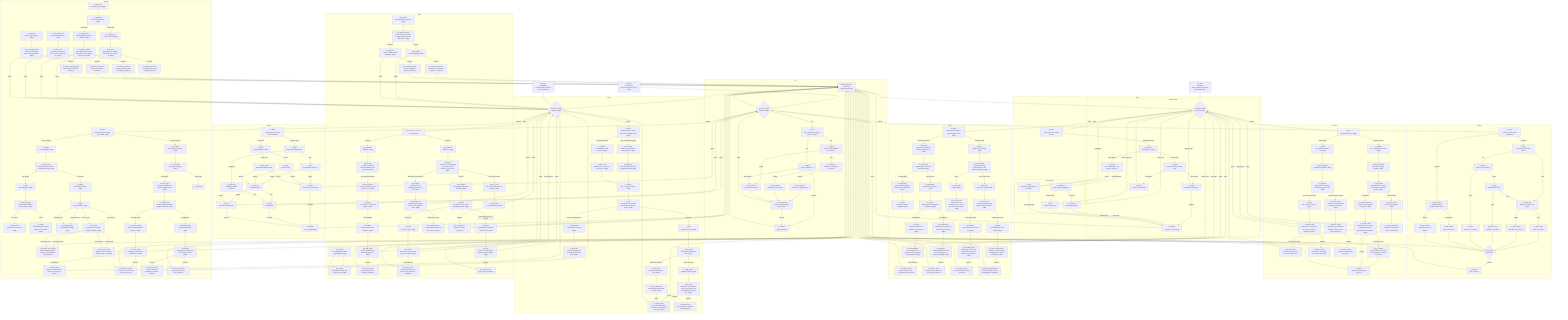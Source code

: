 flowchart TD
    %% GLOBAL NODES
    global_usePower["global_usePower:<br/>usePower<br/>(Entity grants power)"]

    %% TOURIST CENTER
    TC_start["TC_start:<br/>touristCenter<br/>Ah, fresh souls ripe for the taking."] --> TC_choice_target
    TC_choice_target{"TC_choice_target:<br/>Choose a target"} -->|Lisa| L_greet
    TC_choice_target -->|Zachary| Z_greet
    TC_choice_target -->|Andrew| A_greet
    global_usePower --> TC_choice_target

    %% Lisa
    subgraph LisaBranch["Lisa"]
        direction LR
        L_greet["L_greet:<br/>Lisa: &quot;Oh, hello! Could you take our picture?&quot;"] -->|Yes| L_snap_pic
        L_greet -->|No| L_decline

        L_snap_pic["L_snap_pic:<br/>*snap* &quot;Thanks! What's your name?&quot;"] -->|Truth| L_name_truth
        L_snap_pic -->|Evade| L_name_evade

        L_name_truth["L_name_truth:<br/>&quot;Nathan? Nice! Are you from here?&quot;"] -->|Specific| L_local_specific
        L_name_truth -->|Hedge| L_local_hedge
        L_local_specific["L_local_specific:<br/>You name a neighborhood."] --> L_zach_interrupt
        L_local_hedge["L_local_hedge:<br/>&quot;Spoken like a true local!&quot;"] --> L_zach_interrupt

        L_name_evade["L_name_evade:<br/>Lisa introduces herself."] --> L_zach_interrupt

        L_decline["L_decline:<br/>&quot;Sorry to bother you.&quot;"] -->|"Chat anyway"| L_name_evade
        L_decline -->|Sacrifice| L_sacrifice

        L_zach_interrupt["L_zach_interrupt:<br/>Zach: &quot;Enough chatting with our food.&quot;"] -->|Sacrifice| L_sacrifice
        L_zach_interrupt -->|Spare| TC_choice_target

        L_sacrifice["L_sacrifice:<br/>Entity is pleased"] --> global_usePower
    end

    %% Zachary
    subgraph ZacharyBranch["Zachary"]
        direction LR
        Z_greet["Z_greet:<br/>Zachary: &quot;Yeah? Need something?&quot;"] -->|Cool shirt| Z_shirt
        Z_greet -->|You local| Z_date_spots

        Z_shirt["Z_shirt:<br/>&quot;Uh, thanks. Know the band?&quot;"] -->|Yeah| Z_band_yes
        Z_shirt -->|No| Z_band_no

        Z_band_yes["Z_band_yes:<br/>&quot;Right? Love them. Your name?&quot;"] -->|Truth| Z_name_truth
        Z_band_yes -->|Hedge| Z_name_hedge
        Z_name_truth["Z_name_truth:<br/>&quot;Cool. I'm Zachary.&quot;"] --> Z_end_chat
        Z_name_hedge["Z_name_hedge:<br/>He frowns at the secrecy."] --> Z_end_chat

        Z_band_no["Z_band_no:<br/>&quot;Yeah, it's cool I guess.&quot;"] -->|Genre| Z_genre
        Z_band_no -->|Colors| Z_colors
        Z_genre["Z_genre:<br/>&quot;Mostly thrash metal.&quot;"] -->|Cool| Z_band_yes
        Z_genre -->|Lame| Z_genre_lame
        Z_genre_lame["Z_genre_lame:<br/>&quot;Whatever, old man.&quot;"] --> Z_end_chat
        Z_colors["Z_colors:<br/>&quot;Green's a sick color.&quot;"] --> Z_end_chat

        Z_end_chat{"Z_end_chat:<br/>End of chat"} -->|Sacrifice| Z_sacrifice
        Z_end_chat -->|Spare| TC_choice_target

        Z_date_spots["Z_date_spots:<br/>&quot;Traveling with my girlfriend. Date spots?&quot;"] -->|River bridge| Z_date_bridge
        Z_date_spots -->|Movies| Z_date_movies
        Z_date_bridge["Z_date_bridge:<br/>&quot;That sounds cool.&quot;"] --> Z_end_chat
        Z_date_movies["Z_date_movies:<br/>&quot;Movies? Lame, but thanks.&quot;"] --> Z_end_chat

        Z_sacrifice["Z_sacrifice:<br/>Entity is neutral"] --> global_usePower
    end

    %% Andrew
    subgraph AndrewBranch["Andrew"]
        direction LR
        A_greet["A_greet:<br/>Andrew greets you with con-man charm."] -->|Comment looks| A_looks
        A_greet -->|Ask tourist| A_tourist

        A_looks["A_looks:<br/>Brags about appearance."] -->|Rich| A_rich
        A_looks -->|Suspicious| A_suspicious
        A_rich["A_rich:<br/>Faux humility, spins con."] -->|Interest| A_mark
        A_rich -->|Distrust| A_distrust

        A_mark["A_mark:<br/>You look like an easy mark."] -->|Sacrifice| A_sacrifice
        A_mark -->|Spare| TC_choice_target

        A_distrust["A_distrust:<br/>He doubles down."] -->|Sold| A_sold
        A_distrust -->|Refuse| A_refuse
        A_sold["A_sold:<br/>Self-satisfied."] -->|Sacrifice| A_sacrifice
        A_sold -->|Spare| TC_choice_target
        A_refuse["A_refuse:<br/>Sours after losing mark."] -->|Sacrifice| A_sacrifice
        A_refuse -->|Spare| TC_choice_target

        A_suspicious["A_suspicious:<br/>Smoothly counters suspicion."] -->|Sold| A_sold
        A_suspicious -->|Refuse| A_refuse

        A_tourist["A_tourist:<br/>Lies about globe-trotting."] -->|Curious| A_spiel
        A_tourist -->|Disbelieving| A_fake_detail
        A_spiel["A_spiel:<br/>Starts his spiel."] -->|Interest| A_mark
        A_spiel -->|Distrust| A_distrust
        A_fake_detail["A_fake_detail:<br/>Overloads with fake detail."] -->|Believe| A_mark
        A_fake_detail -->|Distrust| A_distrust

        A_sacrifice["A_sacrifice:<br/>Entity is displeased"] --> global_usePower
    end

    %% FOOD ALLEY
    FA_start["FA_start:<br/>foodAlley<br/>Entity: &quot;Mmm, souls spiced by their own food.&quot;"] --> FA_choice_target
    global_usePower --> FA_choice_target
    FA_choice_target{"FA_choice_target:<br/>Choose a target"} -->|Caleb| C_greet
    FA_choice_target -->|Veronica| V_greet
    FA_choice_target -->|Emily| E_greet

    %% Caleb
    subgraph CalebBranch["Caleb"]
        direction LR
        C_greet["C_greet:<br/>Caleb greets you, clearly anxious."] -->|Comment distress| C_distress

        %% Distress Path
        subgraph DistressPath["Distress Path"]
            C_distress["C_distress:<br/>Surprised you noticed."] -->|Trouble often| C_trouble
            C_distress -->|Why ignored| C_ignored

            C_trouble["C_trouble:<br/>Always messing up, boss mad."] -->|Offer escape| C_escape
            C_trouble -->|Give advice| C_advice
            C_escape["C_escape:<br/>Hopeful and desperate."] -->|Sacrifice| C_sacrifice
            C_escape -->|Spare college| FA_choice_target
            C_advice["C_advice:<br/>You give workload tips."] --> FA_choice_target
        end

        
        %% Ignored Path
        subgraph IgnoredPath["Ignored Path"]
            C_ignored["C_ignored:<br/>&quot;Just a dishwasher... not meant to be seen.&quot;"] -->|Build confidence| C_confidence
            C_ignored -->|Ego hit| C_ego

            C_confidence["C_confidence:<br/>Feels happier and grateful."] -->|Cost favor| C_cost_favor
            C_confidence -->|Kindness free| C_free

            C_cost_favor["C_cost_favor:<br/>Nervous about favor."] -->|Lure follow| C_sacrifice
            C_cost_favor -->|Advice only| FA_choice_target

            C_free["C_free:<br/>Wants to repay you."] -->|Sacrifice help| C_sacrifice
            C_free -->|Spare better job| FA_choice_target

            C_ego["C_ego:<br/>Defeated: &quot;That's what my boss says.&quot;"] -->|Offer easy money| C_sacrifice
            C_ego -->|Toughen up| FA_choice_target
        end

        
        C_sacrifice["C_sacrifice:<br/>Sacrifice — Entity feeds."] --> global_usePower
    end

    %% Veronica
    subgraph VeronicaBranch["Veronica"]
        direction LR
        V_greet["V_greet:<br/>Veronica greets you. (TBD)"] -->|Comment beauty| V_beauty
        V_greet -->|Phone usage| V_phone
        V_beauty["V_beauty:<br/>You compliment her looks. (TBD)"] --> V_beauty_positive
        V_beauty_positive["V_beauty_positive:<br/>She smiles, clearly pleased. (TBD)"] --> V_sell_product
        V_sell_product["V_sell_product:<br/>She launches into a pitch for her influencer beauty product. (TBD)"] -->|Ask question| V_product_question
        V_sell_product -->|Reject product| V_product_reject
        V_product_question["V_product_question:<br/>You ask a question about her product. (TBD)"] --> V_product_vapid
        V_product_vapid["V_product_vapid:<br/>She becomes even more vapid and animated, gushing about the product. (TBD)"] -->|Promise to buy later| V_promise_spare
        V_product_vapid -->|Buy if she comes| V_buy_sacrifice
        V_promise_spare["V_promise_spare:<br/>'I'll totally buy it once I'm home!' You spare her."] --> FA_choice_target
        V_buy_sacrifice["V_buy_sacrifice:<br/>'I'll buy it if you come with me.' (She agrees, unaware of her fate.)"] --> V_sacrifice
        V_product_reject["V_product_reject:<br/>You reject her product. (TBD)"] --> V_product_annoyed
        V_product_annoyed["V_product_annoyed:<br/>She looks annoyed and rolls her eyes. (TBD)"] -->|Sacrifice| V_sacrifice
        V_product_annoyed -->|Spare| FA_choice_target
        V_phone["V_phone:<br/>You mention her phone use. (TBD)"] --> V_phone_negative
        V_phone_negative["V_phone_negative:<br/>She glares, offended. (TBD)"] --> V_old_man
        V_old_man["V_old_man:<br/>'Okay, old man. Have you been living under a rock?' (TBD)"] -->|"No, I've been in prison"| V_prison
        V_old_man -->|Snarky screen comment| V_snarky_screen
        V_prison["V_prison:<br/>'No, I've been in prison.' (TBD)"] --> V_prison_scoff
        V_prison_scoff["V_prison_scoff:<br/>She scoffs. 'You? Please. No way you're scary enough for prison.'"] -->|Sacrifice| V_sacrifice_prison
        V_prison_scoff -->|Spare| FA_choice_target
        V_sacrifice_prison["V_sacrifice_prison:<br/>You show her how scary you can be. (Sacrifice)"] --> global_usePower
        V_snarky_screen["V_snarky_screen:<br/>'At least I'm not wasting my life glued to a screen.' (TBD)"] --> V_ignores_phone
        V_ignores_phone["V_ignores_phone:<br/>She ignores you, talking to her phone about the old man lecturing her."] -->|Leave her be| FA_choice_target
        V_ignores_phone -->|Sacrifice| V_sacrifice_phone
        V_sacrifice_phone["V_sacrifice_phone:<br/>You silence her for good. (Sacrifice)"] --> global_usePower
    end

    %% Emily
    subgraph EmilyBranch["Emily"]
        direction LR
        E_greet["E_greet:<br/>Emily greets you with a sharp, defensive tone. (TBD)"] -->|Ask about influencer| E_influencer
        E_greet -->|Ask about meal| E_meal
        E_influencer["E_influencer:<br/>'Are you friends with the influencer beside you?' (TBD)"] --> E_best_friend
        E_best_friend["E_best_friend:<br/>'Obviously! I'm Veronica's best friend.' (TBD)"] -->|Is it exhausting?| E_exhausting
        E_best_friend -->|Act impressed| E_impressed
        E_exhausting["E_exhausting:<br/>'Isn't it exhausting being friends with an influencer?' (TBD)"] --> E_bristle
        E_bristle["E_bristle:<br/>She bristles, clearly offended. (TBD)"]
        E_impressed["E_impressed:<br/>'Wow, that's impressive.' (TBD)"] --> E_preen
        E_preen["E_preen:<br/>She preens, soaking up the admiration. (TBD)"] -->|What's it like?| E_life_bff
        E_preen -->|Be influencer?| E_be_influencer
        E_life_bff["E_life_bff:<br/>'What's life like as an influencer's best friend?' (TBD)"] --> E_responsibilities
        E_responsibilities["E_responsibilities:<br/>She launches into a speech about her important responsibilities. (TBD)"] -->|Wish her well| FA_choice_target
        E_responsibilities -->|Make job better| E_sacrifice_better
        E_sacrifice_better["E_sacrifice_better:<br/>'I've got a way to make your job better.' (Sacrifice)"] --> global_usePower
        E_be_influencer["E_be_influencer:<br/>'Would you ever want to be an influencer yourself?' (TBD)"] --> E_disgusted
        E_disgusted["E_disgusted:<br/>She looks disgusted at the idea of taking any of Veronica's spotlight. (TBD)"] -->|Apologize| FA_choice_target
        E_disgusted -->|Taunt her| E_sacrifice_taunt
        E_sacrifice_taunt["E_sacrifice_taunt:<br/>'Guess you just don't have star quality.' (Sacrifice)"] --> global_usePower
        E_meal["E_meal:<br/>'What are you eating?' (TBD)"] --> E_most_popular
        E_most_popular["E_most_popular:<br/>'I'm tasting the most popular dishes on the menu for my friend.' (TBD)"] -->|Why?| E_why_notes
        E_most_popular -->|That's a lot of food| E_lot_food
        E_why_notes["E_why_notes:<br/>'Why?' (TBD)"] --> E_notes_stream
        E_notes_stream["E_notes_stream:<br/>'I take notes so the influencer next to me can use them in her streams.' (TBD)"]
        E_lot_food["E_lot_food:<br/>'That's a lot of food.' (TBD)"] --> E_doesnt_eat
        E_doesnt_eat["E_doesnt_eat:<br/>'I don't eat it all. My friend needs to watch her figure.' (TBD)"] -->|Comment on waste| E_wasteful
        E_doesnt_eat -->|Comment on health| E_health
        E_wasteful["E_wasteful:<br/>'Isn't it wasteful not to eat it all?' (TBD)"] --> E_offended_waste
        E_offended_waste["E_offended_waste:<br/>She bristles. 'I don't care about waste as long as Veronica can do her job.' (TBD)"] -->|Spare| FA_choice_target
        E_offended_waste -->|Sacrifice| E_sacrifice_waste
        E_sacrifice_waste["E_sacrifice_waste:<br/>You end her wasteful ways. (Sacrifice)"] --> global_usePower
        E_health["E_health:<br/>'What about your own health?' (TBD)"] --> E_proud_supplements
        E_proud_supplements["E_proud_supplements:<br/>She grins. 'I use Veronica's diet supplements. Keeps me healthy.' (TBD)"] -->|Spare| FA_choice_target
        E_proud_supplements -->|Sacrifice| E_sacrifice_supplements
        E_sacrifice_supplements["E_sacrifice_supplements:<br/>You show her the real cost of supplements. (Sacrifice)"] --> global_usePower
    end

    V_sacrifice["V_sacrifice:<br/>Entity is amused by the rejection."] --> global_usePower

    %% GRUNGE ALLEY
    GA_start["GA_start:<br/>grungeAlley<br/>The alley reeks of spilled beer and rebellion."] --> GA_choice_target
    GA_choice_target{"GA_choice_target:<br/>Choose a target"} -->|Sandy| S_greet
    GA_choice_target -->|Clyde| Cly_greet
    GA_choice_target -->|Damien| D_greet

    global_usePower --> GA_choice_target

    subgraph SandyBranch["Sandy"]
        direction LR
        S_greet["S_greet:<br/>Sandy greets you with a flirty smile and playful tone. (TBD)"] -->|What are you doing here?| S_what_here
        S_greet -->|Makeup's smeared| S_makeup
        S_what_here["S_what_here:<br/>'What are you doing in a place like this?' (TBD)"] --> S_suggestive
        S_suggestive["S_suggestive:<br/>She leans in with an overly suggestive remark. (TBD)"] --> S_realize
        S_makeup["S_makeup:<br/>'Your makeup's a little smeared.' (TBD)"] --> S_offer_mess
        S_offer_mess["S_offer_mess:<br/>'Want to mess it up more? It'll cost you.' (TBD)"] --> S_realize
        S_realize["S_realize:<br/>'Oh... you're a prostitute.' (TBD)"] --> S_nbd
        S_nbd["S_nbd:<br/>She shrugs. 'No big deal. Special discount for first timers.' (TBD)"] -->|Why do it?| S_why
        S_nbd -->|Comment on appearance| S_appearance
        S_why["S_why:<br/>'Why do you do it?' (TBD)"] --> S_feels_good
        S_feels_good["S_feels_good:<br/>'Feels good and pays the bills.' (TBD)"] -->|Bills aren't drugs| S_bills_drugs
        S_feels_good -->|Want more from life?| S_want_more
        S_bills_drugs["S_bills_drugs:<br/>'Bills aren't drugs.' (TBD)"] --> S_ride_high
        S_ride_high["S_ride_high:<br/>She smiles. 'Don't knock it till you try it. Want to ride the high with me? Extra fee.' (TBD)"] -->|Spare| S_spare_rehab
        S_ride_high -->|Sacrifice| S_sacrifice_drug
        S_cant_remember["S_cant_remember:<br/>'Can't remember life before the high.' (TBD)"] -->|Spare| S_spare_rehab
        S_cant_remember -->|Sacrifice| S_sacrifice_drug
        S_spare_rehab["S_spare_rehab:<br/>'I hope you find a better life. There's a rehab center in the city.' (Spare)"] --> GA_choice_target
        S_sacrifice_drug["S_sacrifice_drug:<br/>'Let me offer you a greater drug.' (Sacrifice)"] --> global_usePower
        S_want_more["S_want_more:<br/>'Ever wanted more from life?' (TBD)"] --> S_cant_remember
        S_appearance["S_appearance:<br/>'You look kind of sickly.' (TBD)"] --> S_brush_off
        S_brush_off["S_brush_off:<br/>'Price of the high. The important parts still feel good.' (TBD)"]
    end

    subgraph ClydeBranch["Clyde"]
        direction LR
        Cly_greet["Clyde sizes you up, arms crossed. (TBD)"] -->|Business| Cly_business
        Cly_greet -->|Pleasure| Cly_pleasure
        Cly_business["Cly_business:<br/>'Business.' (TBD)"] --> Cly_drugs
        Cly_drugs["Cly_drugs:<br/>He grins. 'I've got anything you need—uppers, downers, you name it.' (TBD)"] -->|Most dangerous product?| Cly_danger
        Cly_drugs -->|Ever use your own?| Cly_use_own
        Cly_drugs -->|Scummy| Cly_scummy
        Cly_money["Cly_money:<br/>'Does selling drugs make good money?' (TBD)"] --> Cly_evasive
        Cly_evasive["Cly_evasive:<br/>'Depends on the day. You buying or not?' (TBD)"]
        Cly_scummy["Cly_scummy:<br/>'Isn't dealing drugs kind of scummy?' (TBD)"] --> Cly_laugh
        Cly_laugh["Cly_laugh:<br/>He laughs. 'Hey, I'm just providing a service.' (TBD)"] -->|I was a cop| Cly_cop
        Cly_laugh -->|Knew guys like you in prison| Cly_prison
        Cly_money["Cly_money:<br/>'Does selling drugs make good money?' (TBD)"] --> Cly_evasive
        Cly_evasive["Cly_evasive:<br/>'Depends on the day. You buying or not?' (TBD)"]
        Cly_danger["Cly_danger:<br/>'What's the most dangerous product you sell?' (TBD)"] --> Cly_danger_ans
        Cly_danger_ans["Cly_danger_ans:<br/>'Depends on the danger you're chasing. Want a taste?' (TBD)"] -->|Decline| GA_choice_target
        Cly_danger_ans -->|Offer better product| Cly_sacrifice_better
        Cly_sacrifice_better["Cly_sacrifice_better:<br/>'I've got a better product for you to sell.' (Sacrifice)"] --> global_usePower
        Cly_use_own["Cly_use_own:<br/>'Do you ever use your own product?' (TBD)"] --> Cly_efficiency
        Cly_efficiency["Cly_efficiency:<br/>'I test for efficiency.' (TBD)"] -->|Spare| GA_choice_target
        Cly_efficiency -->|Sacrifice| Cly_sacrifice_test
        Cly_sacrifice_test["Cly_sacrifice_test:<br/>'Try this new drug.' (Sacrifice)"] --> global_usePower
        Cly_pleasure["Cly_pleasure:<br/>'Pleasure.' (TBD)"] --> Cly_women
        Cly_women["Cly_women:<br/>'I've got a number of women available for the right price.' (TBD)"] -->|How do you find them?| Cly_find_women
        Cly_find_women["Cly_find_women:<br/>'How do you find women to work for you?' (TBD)"] --> Cly_lonely
        Cly_lonely["Cly_lonely:<br/>'It's a big city. Lots of lonely people.' (TBD)"] -->|Work willingly?| Cly_willing
        Cly_willing["Cly_willing:<br/>'And they work for you willingly?' (TBD)"] --> Cly_walk_away
        Cly_walk_away["Cly_walk_away:<br/>'They're all welcome to walk away whenever.' (TBD)"] -->|Spare| GA_choice_target
        Cly_walk_away -->|Sacrifice| Cly_sacrifice_walk
        Cly_sacrifice_walk["Cly_sacrifice_walk:<br/>'Let me show you true freedom.' (Sacrifice)"] --> global_usePower
        Cly_clients["Cly_clients:<br/>'Are they also your clients?' (TBD)"] --> Cly_enjoy_products
        Cly_enjoy_products["Cly_enjoy_products:<br/>'Some of them are known to enjoy my products with their clients.' (TBD)"] -->|Disgust| Cly_unfazed
        Cly_enjoy_products -->|Ingenuity| Cly_positive
        Cly_unfazed["Cly_unfazed:<br/>'That's disgusting.' (TBD)"] -->|Spare| GA_choice_target
        Cly_unfazed -->|Sacrifice| Cly_sacrifice_unfazed
        Cly_sacrifice_unfazed["Cly_sacrifice_unfazed:<br/>'Let's see how unfazed you really are.' (Sacrifice)"] --> global_usePower
        Cly_positive["Cly_positive:<br/>'That's... actually kind of ingenious.' (TBD)"] -->|Spare| GA_choice_target
        Cly_positive -->|Sacrifice| Cly_sacrifice_positive
        Cly_sacrifice_positive["Cly_sacrifice_positive:<br/>'Let me reward your ingenuity.' (Sacrifice)"] --> global_usePower
        Cly_cop["Cly_cop:<br/>'I was a cop once.' (TBD)"] --> Cly_mock
        Cly_mock["Cly_mock:<br/>'Not worried. Cops like you are never a threat.' (TBD)"] -->|Let him believe| GA_choice_target
        Cly_mock -->|Law's imperfect| Cly_sacrifice_law
        Cly_sacrifice_law["Cly_sacrifice_law:<br/>'The law isn't perfect. Let me show you real justice.' (Sacrifice)"] --> global_usePower
        Cly_prison["Cly_prison:<br/>'I knew guys like you when I was in prison.' (TBD)"] --> Cly_free
        Cly_free["Cly_free:<br/>'There's a reason they're locked up and I'm still free.' (TBD)"] -->|Spare| GA_choice_target
        Cly_free -->|Sacrifice| Cly_sacrifice_free
        Cly_sacrifice_free["Cly_sacrifice_free:<br/>'Not for long.' (Sacrifice)"] --> global_usePower
    end

    subgraph DamienBranch["Damien"]
        direction LR
        D_greet["D_greet:<br/>Damien sits hunched over, eyes glazed. (TBD)"] -->|Are you alright?| D_alright
        D_greet -->|You look far gone| D_far_gone
        D_alright["D_alright:<br/>'Are you alright?' (TBD)"] --> D_never_better
        D_never_better["D_never_better:<br/>'Never better.' His voice is coughed and raspy. (TBD)"] -->|Can I help?| D_help
        D_never_better -->|Your pupils| D_pupils
        D_help["D_help:<br/>'Can I help you?' (TBD)"] --> D_spare_change
        D_spare_change["D_spare_change:<br/>'You can help by sparing some change.' (TBD)"] -->|How much?| D_how_much
        D_spare_change -->|Doctor| D_doctor
        D_how_much["D_how_much:<br/>'How much do you need?' (TBD)"]
        D_doctor["D_doctor:<br/>'I was thinking more about taking you to a doctor.' (TBD)"]
        D_pupils["D_pupils:<br/>'Your pupils are huge.' (TBD)"] --> D_light
        D_light["D_light:<br/>'It's just the light.' (TBD)"] -->|Probably drugs| D_probably_drugs
        D_light -->|Can you see?| D_can_see
        D_probably_drugs["D_probably_drugs:<br/>'It's probably the drugs.' (TBD)"]
        D_can_see["D_can_see:<br/>'Can you even see light properly anymore?' (TBD)"] -->|See nothing at all| D_sacrifice_see_nothing
        D_can_see -->|See the world| D_spare_see_world
        D_sacrifice_see_nothing["D_sacrifice_see_nothing:<br/>'Want something that will make you see nothing at all?' (Sacrifice)"] --> global_usePower
        D_spare_see_world["D_spare_see_world:<br/>'Maybe it's time to see the world for what it is.' (Spare)"] --> GA_choice_target
        D_light -->|Can you see?| D_can_see
        D_light -->|Probably drugs| D_probably_drugs
        D_probably_drugs["D_probably_drugs:<br/>'It's probably the drugs.' (TBD)"]
        D_can_see["D_can_see:<br/>'Can you even see light properly anymore?' (TBD)"] -->|See nothing at all| D_sacrifice_see_nothing
        D_can_see -->|See the world| D_spare_see_world
        D_far_gone["D_far_gone:<br/>'You look pretty far gone.' (TBD)"] --> D_not_enough
        D_not_enough["D_not_enough:<br/>'Not far gone enough.' (TBD)"] -->|Chase high?| D_chase_high
        D_not_enough -->|Worth of life| D_worth_life
        D_chase_high["D_chase_high:<br/>'Are you really willing to chase a high this hard?' (TBD)"] --> D_nothing_else
        D_nothing_else["D_nothing_else:<br/>'There's nothing else worth living for in this life.' (TBD)"] -->|Convince beauty| D_convince_beauty
        D_nothing_else -->|Probably right| D_probably_right
        D_convince_beauty["D_convince_beauty:<br/>'There's still beauty worth living for.' (TBD)"] --> D_caustic_laugh
        D_caustic_laugh["D_caustic_laugh:<br/>He laughs caustically and rolls his eyes. (TBD)"] -->|Rehab advice| D_rehab_advice
        D_caustic_laugh -->|Sacrifice| D_sacrifice_memory
        D_rehab_advice["D_rehab_advice:<br/>'There's a rehab center in the city. You could try.' (Spare)"] --> GA_choice_target
        D_sacrifice_memory["D_sacrifice_memory:<br/>'Let me put you out of your memory.' (Sacrifice)"] --> global_usePower
        D_probably_right["D_probably_right:<br/>'You're probably right.' (TBD)"] --> D_dejected
        D_dejected["D_dejected:<br/>'Was hoping an adult would have a better answer.' (TBD)"] -->|Motivate| D_spare_motivate
        D_dejected -->|Sacrifice| D_sacrifice_solution
        D_spare_motivate["D_spare_motivate:<br/>'You can still make something of your life.' (Spare)"] --> GA_choice_target
        D_sacrifice_solution["D_sacrifice_solution:<br/>'I've got the solution for you.' (Sacrifice)"] --> global_usePower
        D_how_old["D_how_old:<br/>'How old are you?' (TBD)"] --> D_nineteen
        D_nineteen["D_nineteen:<br/>'Just turned nineteen.' (TBD)"] -->|Remark age| D_remark_age
        D_nineteen -->|Ask parents| D_ask_parents
        D_remark_age["D_remark_age:<br/>'That's so young.' (TBD)"] --> D_life_over
        D_life_over["D_life_over:<br/>'My life was over before I had the chance to grow up.' (TBD)"] -->|Spare| GA_choice_target
        D_life_over -->|Sacrifice| D_sacrifice_life_over
        D_sacrifice_life_over["D_sacrifice_life_over:<br/>'Let me give you a new ending.' (Sacrifice)"] --> global_usePower
        D_ask_parents["D_ask_parents:<br/>'What happened with your parents?' (TBD)"] --> D_parents_kicked
        D_parents_kicked["D_parents_kicked:<br/>'They kicked me out when they realized I was flunking high school.' (TBD)"] -->|Spare| GA_choice_target
        D_parents_kicked -->|Sacrifice| D_sacrifice_parents
        D_sacrifice_parents["D_sacrifice_parents:<br/>'Let me show you a place you belong.' (Sacrifice)"] --> global_usePower
        D_not_patronizing["D_not_patronizing:<br/>'I'm not patronizing you.' (TBD)"] --> D_never_sure
        D_never_sure["D_never_sure:<br/>'Can never be sure. Just give me a hit or leave me be.' (TBD)"] -->|Spare| GA_choice_target
        D_never_sure -->|Sacrifice| D_sacrifice_never_sure
        D_sacrifice_never_sure["D_sacrifice_never_sure:<br/>'Here's your last hit.' (Sacrifice)"] --> global_usePower
        D_apologize["D_apologize:<br/>'Sorry, I didn't mean to.' (TBD)"] --> D_just_coming_down
        D_just_coming_down["D_just_coming_down:<br/>'Sorry, I'm just coming down. Need another hit.' (TBD)"] -->|Spare| GA_choice_target
        D_just_coming_down -->|Sacrifice| D_sacrifice_coming_down
        D_sacrifice_coming_down["D_sacrifice_coming_down:<br/>'Let me help you with that.' (Sacrifice)"] --> global_usePower
    end